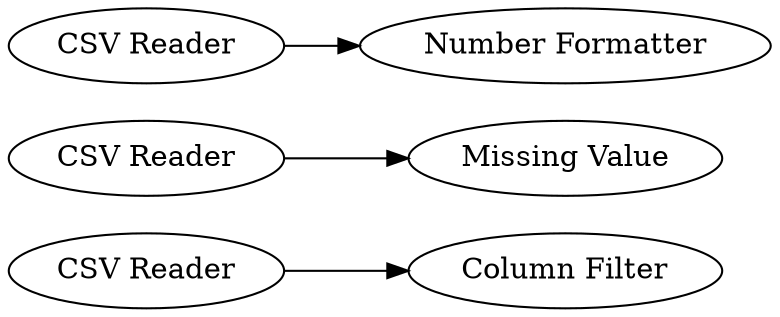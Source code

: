 digraph {
	1 [label="CSV Reader"]
	2 [label="Column Filter"]
	3 [label="Missing Value"]
	4 [label="CSV Reader"]
	5 [label="CSV Reader"]
	6 [label="Number Formatter"]
	1 -> 2
	4 -> 3
	5 -> 6
	rankdir=LR
}
